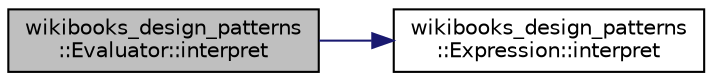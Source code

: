 digraph "wikibooks_design_patterns::Evaluator::interpret"
{
  edge [fontname="Helvetica",fontsize="10",labelfontname="Helvetica",labelfontsize="10"];
  node [fontname="Helvetica",fontsize="10",shape=record];
  rankdir="LR";
  Node1 [label="wikibooks_design_patterns\l::Evaluator::interpret",height=0.2,width=0.4,color="black", fillcolor="grey75", style="filled", fontcolor="black"];
  Node1 -> Node2 [color="midnightblue",fontsize="10",style="solid",fontname="Helvetica"];
  Node2 [label="wikibooks_design_patterns\l::Expression::interpret",height=0.2,width=0.4,color="black", fillcolor="white", style="filled",URL="$structwikibooks__design__patterns_1_1Expression.html#a3723a35bb367b43edf806be72385c680"];
}
